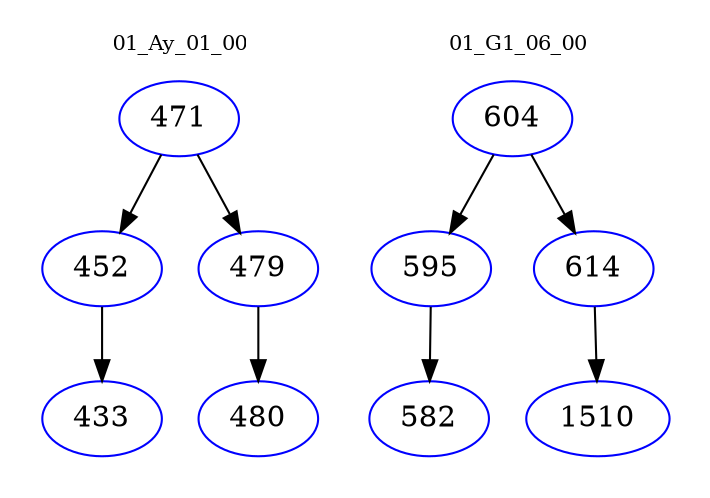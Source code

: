 digraph{
subgraph cluster_0 {
color = white
label = "01_Ay_01_00";
fontsize=10;
T0_471 [label="471", color="blue"]
T0_471 -> T0_452 [color="black"]
T0_452 [label="452", color="blue"]
T0_452 -> T0_433 [color="black"]
T0_433 [label="433", color="blue"]
T0_471 -> T0_479 [color="black"]
T0_479 [label="479", color="blue"]
T0_479 -> T0_480 [color="black"]
T0_480 [label="480", color="blue"]
}
subgraph cluster_1 {
color = white
label = "01_G1_06_00";
fontsize=10;
T1_604 [label="604", color="blue"]
T1_604 -> T1_595 [color="black"]
T1_595 [label="595", color="blue"]
T1_595 -> T1_582 [color="black"]
T1_582 [label="582", color="blue"]
T1_604 -> T1_614 [color="black"]
T1_614 [label="614", color="blue"]
T1_614 -> T1_1510 [color="black"]
T1_1510 [label="1510", color="blue"]
}
}
